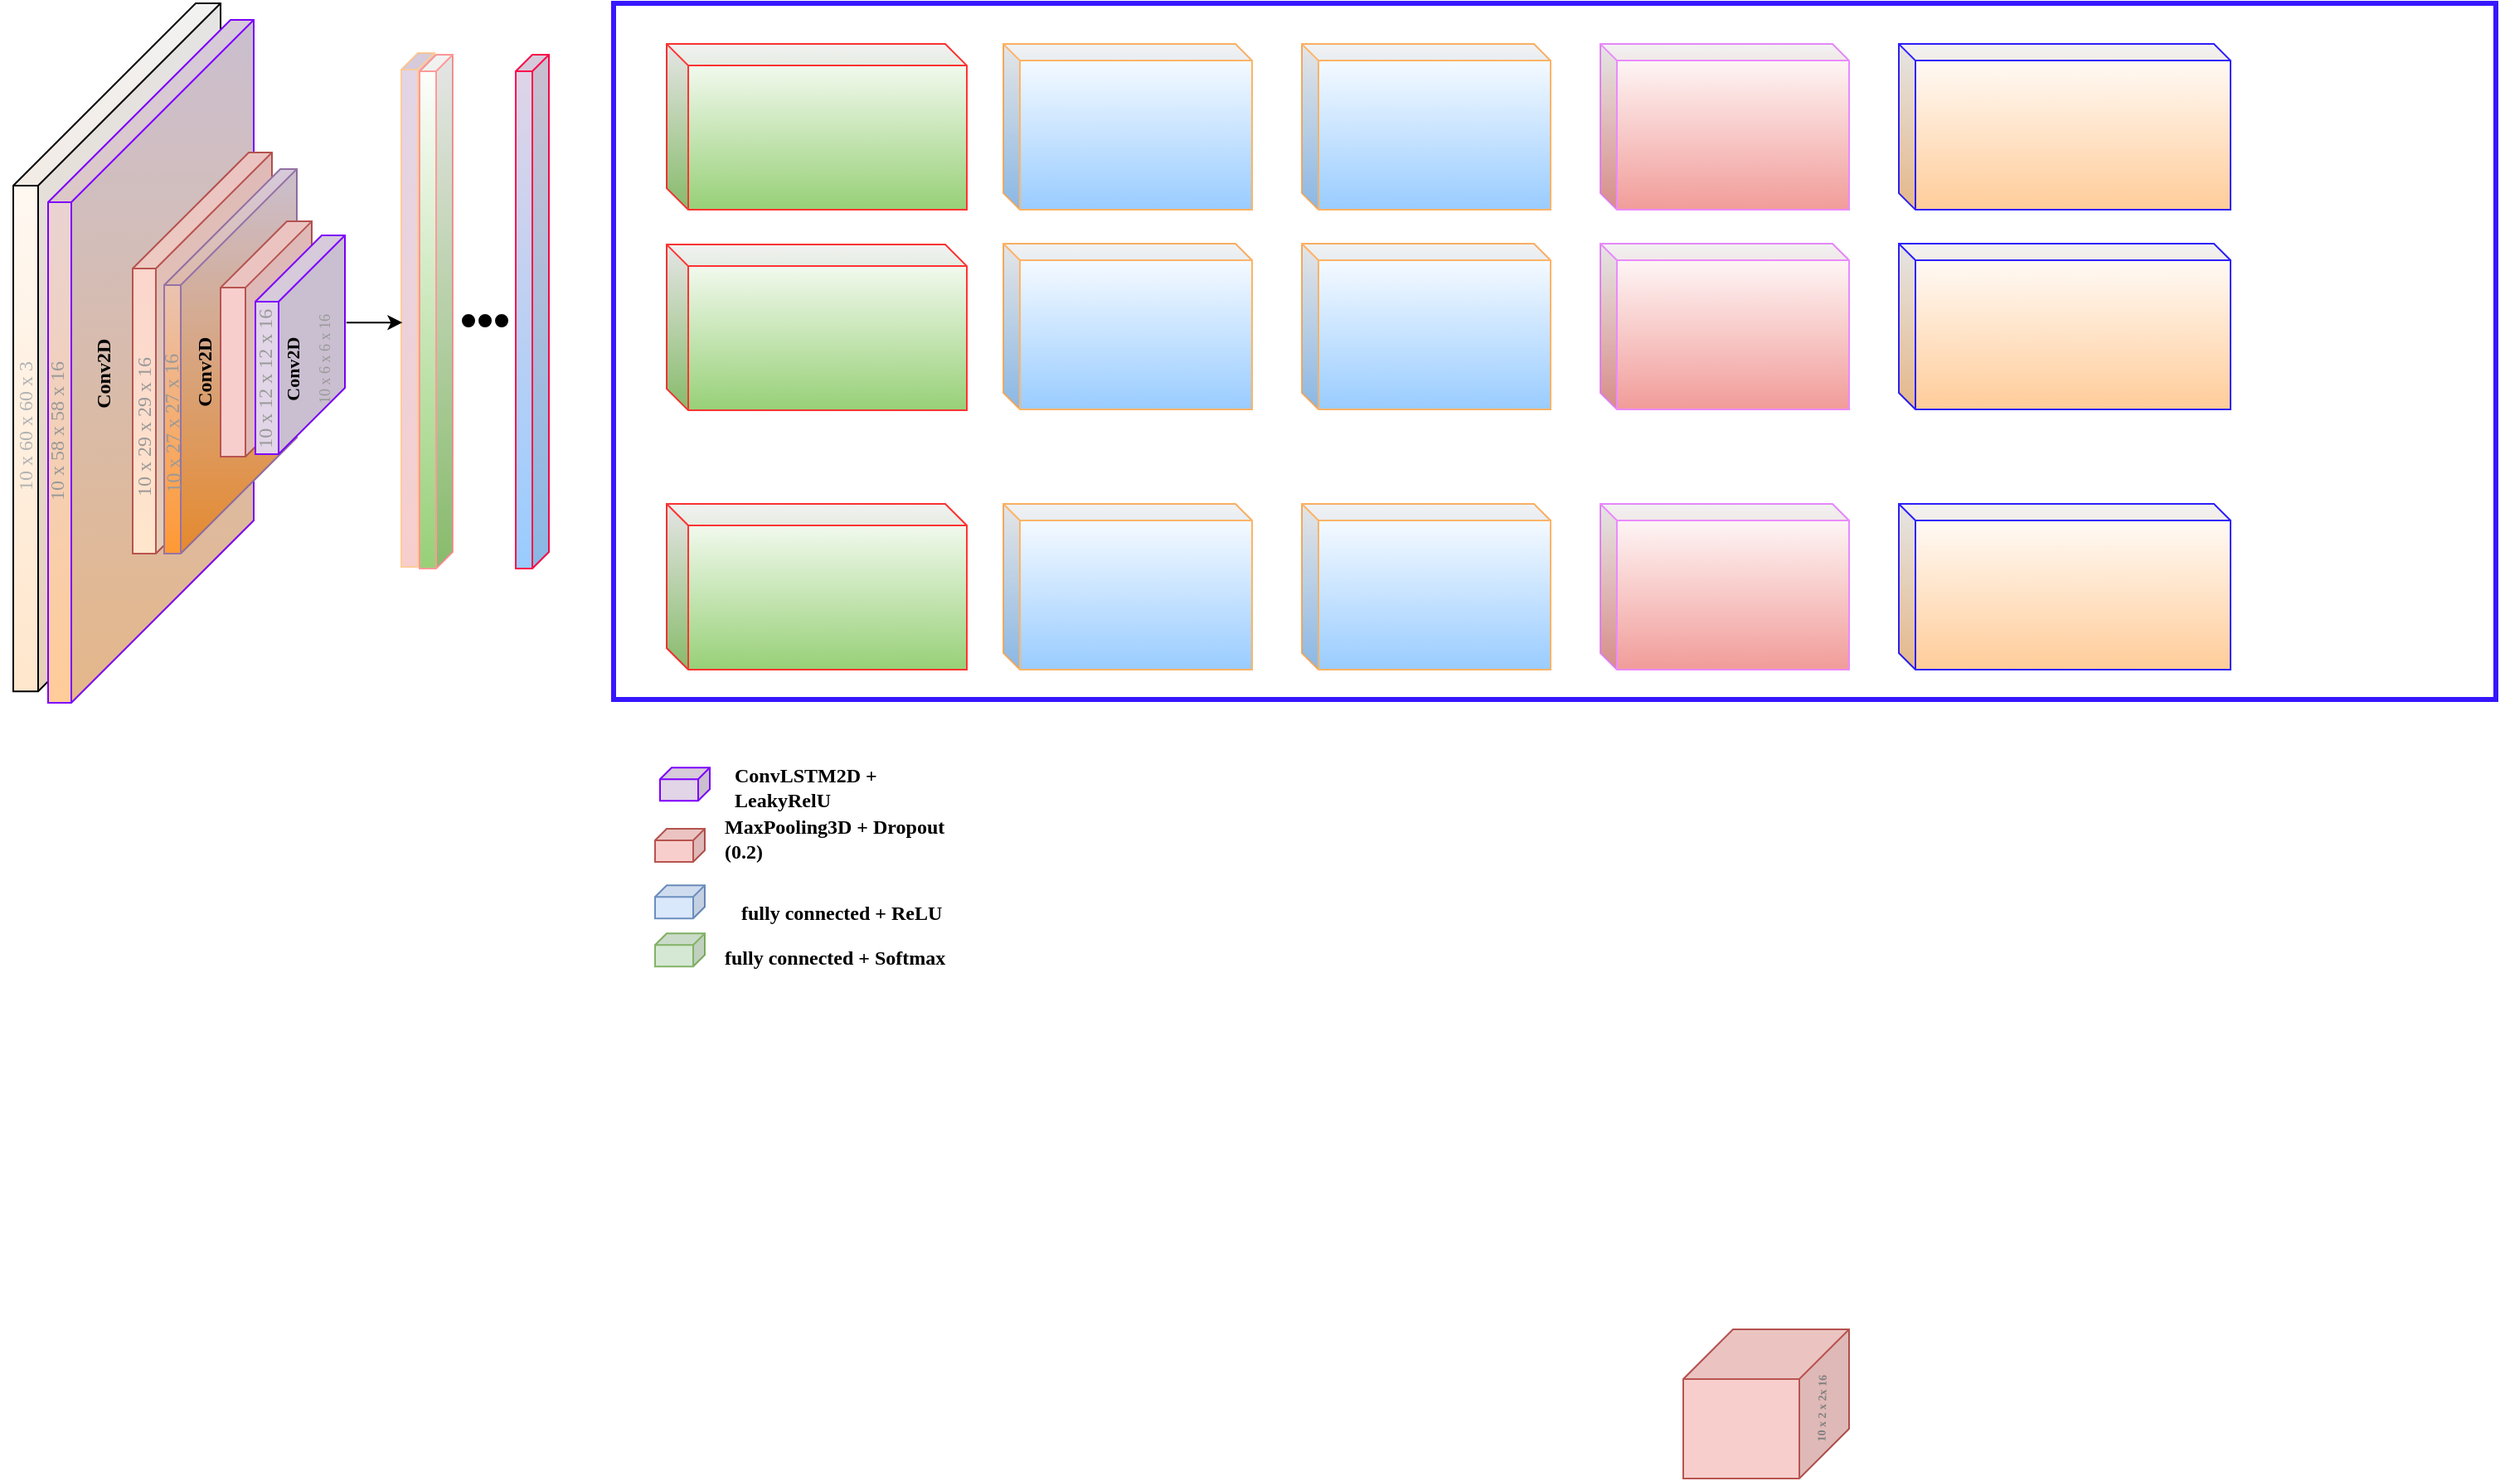 <mxfile version="24.6.4" type="github">
  <diagram name="Page-1" id="GFj11XGJb_9Iq_K1GoMW">
    <mxGraphModel dx="2518" dy="1324" grid="1" gridSize="10" guides="1" tooltips="1" connect="1" arrows="1" fold="1" page="1" pageScale="1" pageWidth="850" pageHeight="1100" math="0" shadow="0">
      <root>
        <mxCell id="0" />
        <mxCell id="1" parent="0" />
        <mxCell id="I1BVZycee4Z1tSHgxiIs-2" value="" style="shape=cube;whiteSpace=wrap;html=1;boundedLbl=1;backgroundOutline=1;darkOpacity=0.05;darkOpacity2=0.1;size=110;direction=east;flipH=1;fontFamily=Georgia;shadow=0;gradientColor=#FFE6CC;" vertex="1" parent="1">
          <mxGeometry x="63" y="80" width="125" height="415.13" as="geometry" />
        </mxCell>
        <mxCell id="I1BVZycee4Z1tSHgxiIs-3" value="" style="shape=cube;whiteSpace=wrap;html=1;boundedLbl=1;backgroundOutline=1;darkOpacity=0.05;darkOpacity2=0.1;size=110;direction=east;flipH=1;fillColor=#e1d5e7;strokeColor=#7F00FF;fontFamily=Georgia;gradientColor=#FFCC99;" vertex="1" parent="1">
          <mxGeometry x="84" y="90" width="124" height="412" as="geometry" />
        </mxCell>
        <mxCell id="I1BVZycee4Z1tSHgxiIs-4" value="" style="shape=cube;whiteSpace=wrap;html=1;boundedLbl=1;backgroundOutline=1;darkOpacity=0.05;darkOpacity2=0.1;size=70;direction=east;flipH=1;fillColor=#f8cecc;strokeColor=#B85450;fontFamily=Georgia;gradientColor=#FFE6CC;" vertex="1" parent="1">
          <mxGeometry x="135" y="170" width="84" height="242" as="geometry" />
        </mxCell>
        <mxCell id="I1BVZycee4Z1tSHgxiIs-5" value="" style="shape=cube;whiteSpace=wrap;html=1;boundedLbl=1;backgroundOutline=1;darkOpacity=0.05;darkOpacity2=0.1;size=70;direction=east;flipH=1;fillColor=#e1d5e7;strokeColor=#9673a6;fontFamily=Georgia;gradientColor=#FF9933;" vertex="1" parent="1">
          <mxGeometry x="154" y="180" width="80" height="232" as="geometry" />
        </mxCell>
        <mxCell id="I1BVZycee4Z1tSHgxiIs-6" value="" style="shape=cube;whiteSpace=wrap;html=1;boundedLbl=1;backgroundOutline=1;darkOpacity=0.05;darkOpacity2=0.1;size=40;direction=east;flipH=1;fillColor=#f8cecc;strokeColor=#b85450;fontFamily=Georgia;movable=1;resizable=1;rotatable=1;deletable=1;editable=1;connectable=1;" vertex="1" parent="1">
          <mxGeometry x="188" y="211.56" width="55" height="142" as="geometry" />
        </mxCell>
        <mxCell id="I1BVZycee4Z1tSHgxiIs-7" value="" style="shape=cube;whiteSpace=wrap;html=1;boundedLbl=1;backgroundOutline=1;darkOpacity=0.05;darkOpacity2=0.1;size=40;direction=east;flipH=1;fillColor=#e1d5e7;strokeColor=#7F00FF;fontFamily=Georgia;" vertex="1" parent="1">
          <mxGeometry x="209" y="220" width="54" height="132" as="geometry" />
        </mxCell>
        <mxCell id="I1BVZycee4Z1tSHgxiIs-12" value="" style="shape=cube;whiteSpace=wrap;html=1;boundedLbl=1;backgroundOutline=1;darkOpacity=0.05;darkOpacity2=0.1;size=7;direction=east;flipH=1;fillColor=#e1d5e7;strokeColor=#7F00FF;fontFamily=Georgia;" vertex="1" parent="1">
          <mxGeometry x="453" y="541.13" width="30" height="20" as="geometry" />
        </mxCell>
        <mxCell id="I1BVZycee4Z1tSHgxiIs-13" value="" style="shape=cube;whiteSpace=wrap;html=1;boundedLbl=1;backgroundOutline=1;darkOpacity=0.05;darkOpacity2=0.1;size=7;direction=east;flipH=1;fillColor=#f8cecc;strokeColor=#b85450;fontFamily=Georgia;" vertex="1" parent="1">
          <mxGeometry x="450" y="578.01" width="30" height="20" as="geometry" />
        </mxCell>
        <mxCell id="I1BVZycee4Z1tSHgxiIs-14" value="" style="shape=cube;whiteSpace=wrap;html=1;boundedLbl=1;backgroundOutline=1;darkOpacity=0.05;darkOpacity2=0.1;size=7;direction=east;flipH=1;fillColor=#dae8fc;strokeColor=#6c8ebf;fontFamily=Georgia;" vertex="1" parent="1">
          <mxGeometry x="450" y="612.13" width="30" height="20" as="geometry" />
        </mxCell>
        <mxCell id="I1BVZycee4Z1tSHgxiIs-16" value="" style="shape=cube;whiteSpace=wrap;html=1;boundedLbl=1;backgroundOutline=1;darkOpacity=0.05;darkOpacity2=0.1;size=7;direction=east;flipH=1;fillColor=#d5e8d4;strokeColor=#82b366;fontFamily=Georgia;" vertex="1" parent="1">
          <mxGeometry x="450" y="641.13" width="30" height="20" as="geometry" />
        </mxCell>
        <mxCell id="I1BVZycee4Z1tSHgxiIs-17" value="&lt;b&gt;Conv2D&lt;/b&gt;" style="text;html=1;strokeColor=none;fillColor=none;align=center;verticalAlign=middle;whiteSpace=wrap;rounded=0;rotation=-90;fontFamily=Georgia;" vertex="1" parent="1">
          <mxGeometry x="68" y="288.38" width="100" height="30" as="geometry" />
        </mxCell>
        <mxCell id="I1BVZycee4Z1tSHgxiIs-19" value="10 x 60 x 60 x 3" style="text;html=1;strokeColor=none;fillColor=none;align=center;verticalAlign=middle;whiteSpace=wrap;rounded=0;fontFamily=Georgia;rotation=-90;fontColor=#B3B3B3;" vertex="1" parent="1">
          <mxGeometry x="21" y="320" width="99" height="30" as="geometry" />
        </mxCell>
        <mxCell id="I1BVZycee4Z1tSHgxiIs-20" value="ConvLSTM2D + LeakyRelU" style="text;html=1;strokeColor=none;fillColor=none;align=left;verticalAlign=middle;whiteSpace=wrap;rounded=0;fontStyle=1;fontFamily=Georgia;" vertex="1" parent="1">
          <mxGeometry x="496" y="541.13" width="138" height="23.88" as="geometry" />
        </mxCell>
        <mxCell id="I1BVZycee4Z1tSHgxiIs-21" value="MaxPooling3D + Dropout (0.2)" style="text;html=1;strokeColor=none;fillColor=none;align=left;verticalAlign=middle;whiteSpace=wrap;rounded=0;fontStyle=1;fontFamily=Georgia;" vertex="1" parent="1">
          <mxGeometry x="490" y="572.13" width="138" height="23.88" as="geometry" />
        </mxCell>
        <mxCell id="I1BVZycee4Z1tSHgxiIs-22" value="fully connected + ReLU" style="text;html=1;strokeColor=none;fillColor=none;align=left;verticalAlign=middle;whiteSpace=wrap;rounded=0;fontStyle=1;fontFamily=Georgia;" vertex="1" parent="1">
          <mxGeometry x="500" y="617.25" width="138" height="23.88" as="geometry" />
        </mxCell>
        <mxCell id="I1BVZycee4Z1tSHgxiIs-23" value="fully connected + Softmax" style="text;html=1;strokeColor=none;fillColor=none;align=left;verticalAlign=middle;whiteSpace=wrap;rounded=0;fontStyle=1;fontFamily=Georgia;" vertex="1" parent="1">
          <mxGeometry x="490" y="644.25" width="138" height="23.88" as="geometry" />
        </mxCell>
        <mxCell id="I1BVZycee4Z1tSHgxiIs-25" value="&lt;b&gt;Conv2D&lt;/b&gt;" style="text;html=1;strokeColor=none;fillColor=none;align=center;verticalAlign=middle;whiteSpace=wrap;rounded=0;rotation=270;direction=west;fontFamily=Georgia;" vertex="1" parent="1">
          <mxGeometry x="129" y="287.38" width="100" height="30" as="geometry" />
        </mxCell>
        <mxCell id="I1BVZycee4Z1tSHgxiIs-26" value="&lt;b style=&quot;font-size: 11px;&quot;&gt;Conv2D&lt;/b&gt;" style="text;html=1;strokeColor=none;fillColor=none;align=center;verticalAlign=middle;whiteSpace=wrap;rounded=0;rotation=-90;fontFamily=Georgia;fontSize=11;" vertex="1" parent="1">
          <mxGeometry x="181" y="290" width="100" height="21.12" as="geometry" />
        </mxCell>
        <mxCell id="I1BVZycee4Z1tSHgxiIs-27" value="10 x 58 x 58 x 16" style="text;html=1;strokeColor=none;fillColor=none;align=center;verticalAlign=middle;whiteSpace=wrap;rounded=0;fontFamily=Georgia;rotation=-90;fontColor=#999999;" vertex="1" parent="1">
          <mxGeometry x="40" y="323" width="99" height="29.88" as="geometry" />
        </mxCell>
        <mxCell id="I1BVZycee4Z1tSHgxiIs-28" value="10 x 29 x 29 x 16" style="text;html=1;strokeColor=none;fillColor=none;align=center;verticalAlign=middle;whiteSpace=wrap;rounded=0;fontFamily=Georgia;rotation=-90;fontColor=#999999;" vertex="1" parent="1">
          <mxGeometry x="92.5" y="321" width="99" height="30" as="geometry" />
        </mxCell>
        <mxCell id="I1BVZycee4Z1tSHgxiIs-29" value="10 x 27 x 27 x 16" style="text;html=1;strokeColor=none;fillColor=none;align=center;verticalAlign=middle;whiteSpace=wrap;rounded=0;fontFamily=Georgia;rotation=-91;fontColor=#999999;" vertex="1" parent="1">
          <mxGeometry x="110" y="318.38" width="99" height="30" as="geometry" />
        </mxCell>
        <mxCell id="I1BVZycee4Z1tSHgxiIs-30" value="10 x 12 x 12 x 16" style="text;html=1;strokeColor=none;fillColor=none;align=center;verticalAlign=middle;whiteSpace=wrap;rounded=0;fontFamily=Georgia;rotation=-90;fontColor=#999999;" vertex="1" parent="1">
          <mxGeometry x="166" y="291.38" width="99" height="30" as="geometry" />
        </mxCell>
        <mxCell id="I1BVZycee4Z1tSHgxiIs-34" value="&lt;span style=&quot;font-family: Georgia; font-size: 9px; font-style: normal; font-variant-ligatures: normal; font-variant-caps: normal; font-weight: 400; letter-spacing: normal; orphans: 2; text-align: center; text-indent: 0px; text-transform: none; widows: 2; word-spacing: 0px; -webkit-text-stroke-width: 0px; text-decoration-thickness: initial; text-decoration-style: initial; text-decoration-color: initial; float: none; display: inline !important;&quot;&gt;10 x 6 x 6 x 16&lt;/span&gt;" style="text;whiteSpace=wrap;html=1;fontSize=9;fontFamily=Georgia;fontColor=#999999;rotation=-90;labelBackgroundColor=none;" vertex="1" parent="1">
          <mxGeometry x="224.78" y="271.56" width="66.22" height="38" as="geometry" />
        </mxCell>
        <mxCell id="I1BVZycee4Z1tSHgxiIs-46" value="" style="shape=cube;whiteSpace=wrap;html=1;boundedLbl=1;backgroundOutline=1;darkOpacity=0.05;darkOpacity2=0.1;size=10;direction=east;flipH=1;fillColor=#e1d5e7;strokeColor=#FFCC99;fontFamily=Georgia;gradientColor=#F8CECC;" vertex="1" parent="1">
          <mxGeometry x="297" y="110" width="20" height="310" as="geometry" />
        </mxCell>
        <mxCell id="I1BVZycee4Z1tSHgxiIs-47" value="" style="shape=cube;whiteSpace=wrap;html=1;boundedLbl=1;backgroundOutline=1;darkOpacity=0.05;darkOpacity2=0.1;size=10;direction=east;flipH=1;fillColor=default;strokeColor=#FF9999;fontFamily=Georgia;gradientColor=#97D077;" vertex="1" parent="1">
          <mxGeometry x="308" y="111" width="20" height="310" as="geometry" />
        </mxCell>
        <mxCell id="I1BVZycee4Z1tSHgxiIs-48" value="" style="shape=cube;whiteSpace=wrap;html=1;boundedLbl=1;backgroundOutline=1;darkOpacity=0.05;darkOpacity2=0.1;size=10;direction=east;flipH=1;fillColor=#e1d5e7;strokeColor=#FF0A4B;fontFamily=Georgia;gradientColor=#99CCFF;" vertex="1" parent="1">
          <mxGeometry x="366" y="111" width="20" height="310" as="geometry" />
        </mxCell>
        <mxCell id="I1BVZycee4Z1tSHgxiIs-49" style="edgeStyle=orthogonalEdgeStyle;rounded=0;orthogonalLoop=1;jettySize=auto;html=1;entryX=0.965;entryY=0.524;entryDx=0;entryDy=0;entryPerimeter=0;" edge="1" parent="1" target="I1BVZycee4Z1tSHgxiIs-46">
          <mxGeometry relative="1" as="geometry">
            <mxPoint x="263.89" y="272.57" as="sourcePoint" />
            <mxPoint x="320" y="272.42" as="targetPoint" />
          </mxGeometry>
        </mxCell>
        <mxCell id="I1BVZycee4Z1tSHgxiIs-59" value="" style="ellipse;whiteSpace=wrap;html=1;aspect=fixed;fillColor=#000000;" vertex="1" parent="1">
          <mxGeometry x="334" y="268" width="7" height="7" as="geometry" />
        </mxCell>
        <mxCell id="I1BVZycee4Z1tSHgxiIs-60" value="" style="ellipse;whiteSpace=wrap;html=1;aspect=fixed;fillColor=#000000;" vertex="1" parent="1">
          <mxGeometry x="344" y="268" width="7" height="7" as="geometry" />
        </mxCell>
        <mxCell id="I1BVZycee4Z1tSHgxiIs-61" value="" style="ellipse;whiteSpace=wrap;html=1;aspect=fixed;fillColor=#000000;" vertex="1" parent="1">
          <mxGeometry x="354" y="268" width="7" height="7" as="geometry" />
        </mxCell>
        <mxCell id="I1BVZycee4Z1tSHgxiIs-62" value="" style="rounded=0;whiteSpace=wrap;html=1;strokeWidth=3;strokeColor=#3617FF;" vertex="1" parent="1">
          <mxGeometry x="425" y="80" width="1135" height="420" as="geometry" />
        </mxCell>
        <mxCell id="I1BVZycee4Z1tSHgxiIs-63" value="" style="shape=cube;whiteSpace=wrap;html=1;boundedLbl=1;backgroundOutline=1;darkOpacity=0.05;darkOpacity2=0.1;size=30;direction=east;flipH=1;fillColor=#f8cecc;strokeColor=#b85450;fontFamily=Georgia;" vertex="1" parent="1">
          <mxGeometry x="1070" y="880" width="100" height="90" as="geometry" />
        </mxCell>
        <mxCell id="I1BVZycee4Z1tSHgxiIs-64" value="&lt;span style=&quot;font-family: Georgia; font-size: 7px; font-style: normal; font-variant-ligatures: normal; font-variant-caps: normal; letter-spacing: normal; orphans: 2; text-indent: 0px; text-transform: none; widows: 2; word-spacing: 0px; -webkit-text-stroke-width: 0px; text-decoration-thickness: initial; text-decoration-style: initial; text-decoration-color: initial; float: none; display: inline !important;&quot;&gt;10 x 2 x 2x 16&lt;/span&gt;" style="text;whiteSpace=wrap;html=1;fontSize=7;fontFamily=Georgia;fontColor=#808080;rotation=-89;labelBackgroundColor=none;fontStyle=1;align=center;" vertex="1" parent="1">
          <mxGeometry x="1140" y="908.57" width="43.32" height="37.22" as="geometry" />
        </mxCell>
        <mxCell id="I1BVZycee4Z1tSHgxiIs-65" value="" style="shape=cube;whiteSpace=wrap;html=1;boundedLbl=1;backgroundOutline=1;darkOpacity=0.05;darkOpacity2=0.1;gradientColor=#97D077;strokeColor=#FF3333;size=13;" vertex="1" parent="1">
          <mxGeometry x="457" y="104.56" width="181" height="100" as="geometry" />
        </mxCell>
        <mxCell id="I1BVZycee4Z1tSHgxiIs-66" value="" style="shape=cube;whiteSpace=wrap;html=1;boundedLbl=1;backgroundOutline=1;darkOpacity=0.05;darkOpacity2=0.1;gradientColor=#97D077;strokeColor=#FF3333;size=13;" vertex="1" parent="1">
          <mxGeometry x="457" y="225.56" width="181" height="100" as="geometry" />
        </mxCell>
        <mxCell id="I1BVZycee4Z1tSHgxiIs-67" value="" style="shape=cube;whiteSpace=wrap;html=1;boundedLbl=1;backgroundOutline=1;darkOpacity=0.05;darkOpacity2=0.1;gradientColor=#97D077;strokeColor=#FF3333;size=13;" vertex="1" parent="1">
          <mxGeometry x="457" y="382" width="181" height="100" as="geometry" />
        </mxCell>
        <mxCell id="I1BVZycee4Z1tSHgxiIs-69" value="" style="shape=cube;whiteSpace=wrap;html=1;boundedLbl=1;backgroundOutline=1;darkOpacity=0.05;darkOpacity2=0.1;gradientColor=#99CCFF;strokeColor=#FFB366;size=10;" vertex="1" parent="1">
          <mxGeometry x="660" y="104.56" width="150" height="100" as="geometry" />
        </mxCell>
        <mxCell id="I1BVZycee4Z1tSHgxiIs-70" value="" style="shape=cube;whiteSpace=wrap;html=1;boundedLbl=1;backgroundOutline=1;darkOpacity=0.05;darkOpacity2=0.1;gradientColor=#99CCFF;strokeColor=#FFB366;size=10;" vertex="1" parent="1">
          <mxGeometry x="660" y="225" width="150" height="100" as="geometry" />
        </mxCell>
        <mxCell id="I1BVZycee4Z1tSHgxiIs-71" value="" style="shape=cube;whiteSpace=wrap;html=1;boundedLbl=1;backgroundOutline=1;darkOpacity=0.05;darkOpacity2=0.1;gradientColor=#99CCFF;strokeColor=#FFB366;size=10;" vertex="1" parent="1">
          <mxGeometry x="660" y="382" width="150" height="100" as="geometry" />
        </mxCell>
        <mxCell id="I1BVZycee4Z1tSHgxiIs-72" value="" style="shape=cube;whiteSpace=wrap;html=1;boundedLbl=1;backgroundOutline=1;darkOpacity=0.05;darkOpacity2=0.1;gradientColor=#99CCFF;strokeColor=#FFB366;size=10;" vertex="1" parent="1">
          <mxGeometry x="840" y="104.56" width="150" height="100" as="geometry" />
        </mxCell>
        <mxCell id="I1BVZycee4Z1tSHgxiIs-73" value="" style="shape=cube;whiteSpace=wrap;html=1;boundedLbl=1;backgroundOutline=1;darkOpacity=0.05;darkOpacity2=0.1;gradientColor=#99CCFF;strokeColor=#FFB366;size=10;" vertex="1" parent="1">
          <mxGeometry x="840" y="225" width="150" height="100" as="geometry" />
        </mxCell>
        <mxCell id="I1BVZycee4Z1tSHgxiIs-74" value="" style="shape=cube;whiteSpace=wrap;html=1;boundedLbl=1;backgroundOutline=1;darkOpacity=0.05;darkOpacity2=0.1;gradientColor=#99CCFF;strokeColor=#FFB366;size=10;" vertex="1" parent="1">
          <mxGeometry x="840" y="382" width="150" height="100" as="geometry" />
        </mxCell>
        <mxCell id="I1BVZycee4Z1tSHgxiIs-75" value="" style="shape=cube;whiteSpace=wrap;html=1;boundedLbl=1;backgroundOutline=1;darkOpacity=0.05;darkOpacity2=0.1;gradientColor=#F19C99;strokeColor=#EB8AFF;size=10;" vertex="1" parent="1">
          <mxGeometry x="1020" y="104.56" width="150" height="100" as="geometry" />
        </mxCell>
        <mxCell id="I1BVZycee4Z1tSHgxiIs-76" value="" style="shape=cube;whiteSpace=wrap;html=1;boundedLbl=1;backgroundOutline=1;darkOpacity=0.05;darkOpacity2=0.1;gradientColor=#F19C99;strokeColor=#EB8AFF;size=10;" vertex="1" parent="1">
          <mxGeometry x="1020" y="225" width="150" height="100" as="geometry" />
        </mxCell>
        <mxCell id="I1BVZycee4Z1tSHgxiIs-77" value="" style="shape=cube;whiteSpace=wrap;html=1;boundedLbl=1;backgroundOutline=1;darkOpacity=0.05;darkOpacity2=0.1;gradientColor=#F19C99;strokeColor=#EB8AFF;size=10;" vertex="1" parent="1">
          <mxGeometry x="1020" y="382" width="150" height="100" as="geometry" />
        </mxCell>
        <mxCell id="I1BVZycee4Z1tSHgxiIs-78" value="" style="shape=cube;whiteSpace=wrap;html=1;boundedLbl=1;backgroundOutline=1;darkOpacity=0.05;darkOpacity2=0.1;gradientColor=#FFCC99;strokeColor=#2E1FFF;size=10;" vertex="1" parent="1">
          <mxGeometry x="1200" y="104.56" width="200" height="100" as="geometry" />
        </mxCell>
        <mxCell id="I1BVZycee4Z1tSHgxiIs-79" value="" style="shape=cube;whiteSpace=wrap;html=1;boundedLbl=1;backgroundOutline=1;darkOpacity=0.05;darkOpacity2=0.1;gradientColor=#FFCC99;strokeColor=#2E1FFF;size=10;" vertex="1" parent="1">
          <mxGeometry x="1200" y="225.0" width="200" height="100" as="geometry" />
        </mxCell>
        <mxCell id="I1BVZycee4Z1tSHgxiIs-80" value="" style="shape=cube;whiteSpace=wrap;html=1;boundedLbl=1;backgroundOutline=1;darkOpacity=0.05;darkOpacity2=0.1;gradientColor=#FFCC99;strokeColor=#2E1FFF;size=10;" vertex="1" parent="1">
          <mxGeometry x="1200" y="382.0" width="200" height="100" as="geometry" />
        </mxCell>
      </root>
    </mxGraphModel>
  </diagram>
</mxfile>
